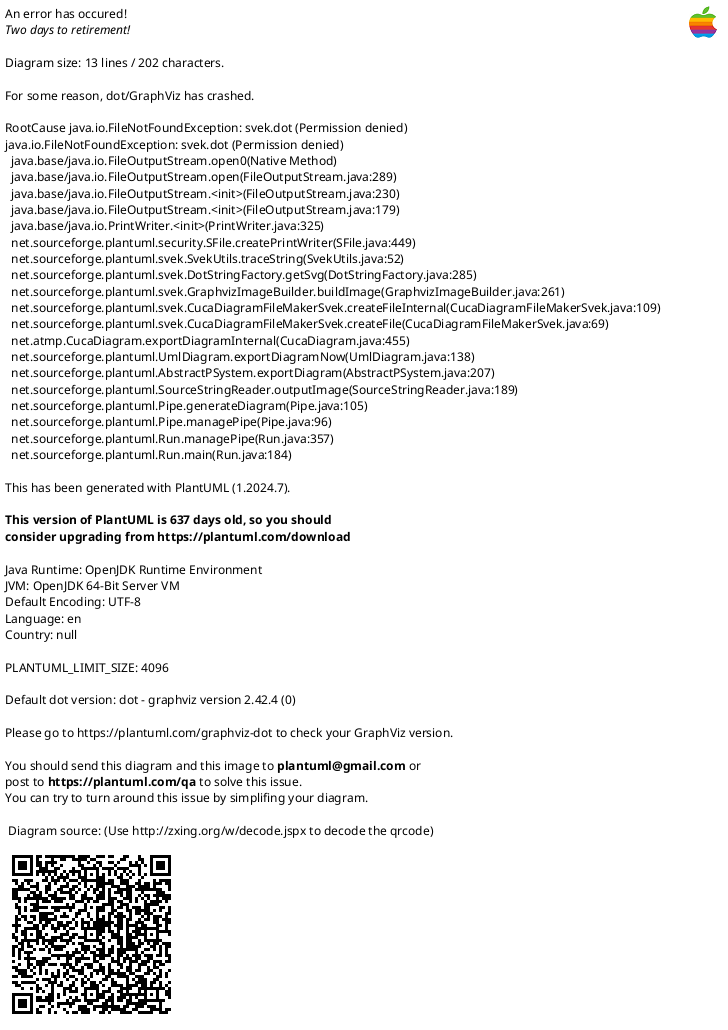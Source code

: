 {
  "sha1": "6u7e1scpy3tvkhyfixmd0m0i0d3l3t",
  "insertion": {
    "when": "2024-05-30T20:48:21.050Z",
    "url": "http://forum.plantuml.net/7618/component-diagram-labels-overlapping-with-nodes-sides",
    "user": "plantuml@gmail.com"
  }
}
@startuml
!pragma svek_trace on


    interface "MIDI IN" as MidiIn
    interface "MIDI OUT" as MidiOut

    [PIC 16F628A (MIDI)] as PICMid

    PICMid -right- MidiIn
    PICMid -down- MidiOut

@enduml
